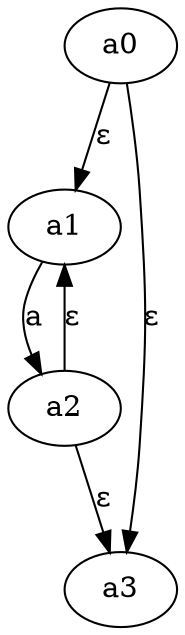 digraph {
    0 [ label = "a1" ]
    1 [ label = "a2" ]
    2 [ label = "a0" ]
    3 [ label = "a3" ]
    0 -> 1 [ label = "a" ]
    1 -> 0 [ label = "ε" ]
    2 -> 3 [ label = "ε" ]
    2 -> 0 [ label = "ε" ]
    1 -> 3 [ label = "ε" ]
}
